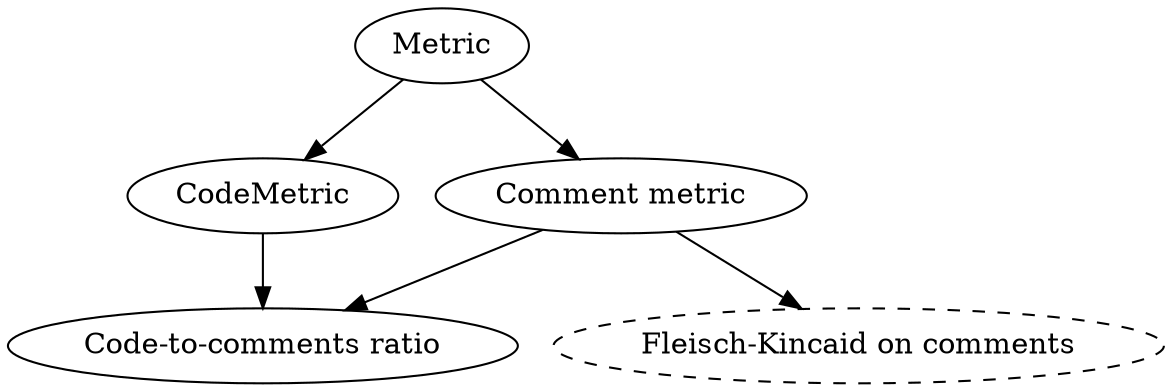 digraph CommentMetrics {
  rankdir=TB;
  //style=plaintext;
  //overlap=false;

  Metric -> CommentMetric;
  Metric -> CodeMetric;
  CommentMetric [label="Comment metric"];

  CodeMetric -> CodeCommentRatio;
  
  CommentMetric -> FleschComments;
  FleschComments [label="Fleisch-Kincaid on comments",style="dashed"];
  CommentMetric -> CodeCommentRatio;
  CodeCommentRatio [label="Code-to-comments ratio"];
}


